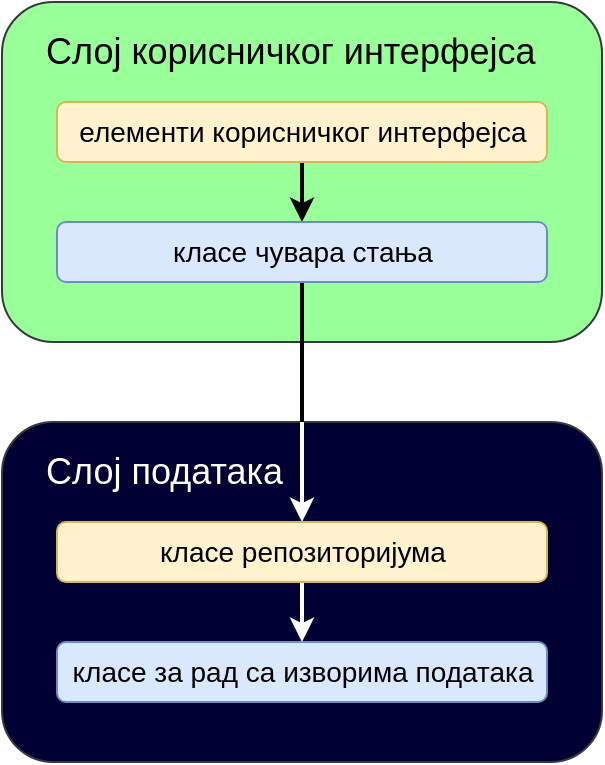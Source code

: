 <mxfile version="28.2.5">
  <diagram id="dwGzLRa0kQV30vsb-GkC" name="Page-1">
    <mxGraphModel dx="906" dy="544" grid="1" gridSize="10" guides="1" tooltips="1" connect="1" arrows="1" fold="1" page="1" pageScale="1" pageWidth="1100" pageHeight="850" math="0" shadow="0">
      <root>
        <mxCell id="0" />
        <mxCell id="1" parent="0" />
        <mxCell id="MV27QSU4TuRPfbySpg7p-1" value="" style="rounded=1;whiteSpace=wrap;html=1;fillColor=#99FF99;strokeColor=#36393d;" parent="1" vertex="1">
          <mxGeometry x="370" y="310" width="300" height="170" as="geometry" />
        </mxCell>
        <mxCell id="MV27QSU4TuRPfbySpg7p-8" value="&lt;font style=&quot;font-size: 18px;&quot;&gt;Слој корисничког интерфејса&lt;/font&gt;" style="text;html=1;align=left;verticalAlign=middle;whiteSpace=wrap;rounded=0;" parent="1" vertex="1">
          <mxGeometry x="390" y="320" width="260" height="30" as="geometry" />
        </mxCell>
        <mxCell id="MV27QSU4TuRPfbySpg7p-9" value="" style="endArrow=classic;html=1;rounded=0;exitX=0.5;exitY=1;exitDx=0;exitDy=0;entryX=0.5;entryY=0;entryDx=0;entryDy=0;strokeWidth=2;" parent="1" source="S9O-TiMRYrS471tDZmMn-2" edge="1">
          <mxGeometry width="50" height="50" relative="1" as="geometry">
            <mxPoint x="532.5" y="390.0" as="sourcePoint" />
            <mxPoint x="520" y="420.0" as="targetPoint" />
          </mxGeometry>
        </mxCell>
        <mxCell id="MV27QSU4TuRPfbySpg7p-10" value="" style="rounded=1;whiteSpace=wrap;html=1;fillColor=#000033;strokeColor=#36393d;" parent="1" vertex="1">
          <mxGeometry x="370" y="520" width="300" height="170" as="geometry" />
        </mxCell>
        <mxCell id="MV27QSU4TuRPfbySpg7p-12" value="&lt;font style=&quot;font-size: 14px;&quot;&gt;класе за рад са изворима података&lt;/font&gt;" style="rounded=1;whiteSpace=wrap;html=1;fillColor=#dae8fc;strokeColor=#6c8ebf;" parent="1" vertex="1">
          <mxGeometry x="397.5" y="630" width="245" height="30" as="geometry" />
        </mxCell>
        <mxCell id="MV27QSU4TuRPfbySpg7p-13" value="&lt;font style=&quot;color: rgb(255, 255, 255); font-size: 18px;&quot;&gt;Слој података&lt;/font&gt;" style="text;html=1;align=left;verticalAlign=middle;whiteSpace=wrap;rounded=0;" parent="1" vertex="1">
          <mxGeometry x="390" y="530" width="130" height="30" as="geometry" />
        </mxCell>
        <mxCell id="MV27QSU4TuRPfbySpg7p-14" value="" style="endArrow=classic;html=1;rounded=0;exitX=0.5;exitY=1;exitDx=0;exitDy=0;entryX=0.5;entryY=0;entryDx=0;entryDy=0;strokeWidth=2;strokeColor=#FFFFFF;" parent="1" target="MV27QSU4TuRPfbySpg7p-12" edge="1">
          <mxGeometry width="50" height="50" relative="1" as="geometry">
            <mxPoint x="520" y="600" as="sourcePoint" />
            <mxPoint x="600" y="590" as="targetPoint" />
          </mxGeometry>
        </mxCell>
        <mxCell id="MV27QSU4TuRPfbySpg7p-15" value="" style="endArrow=none;html=1;rounded=0;entryX=0.5;entryY=1;entryDx=0;entryDy=0;exitX=0.5;exitY=0;exitDx=0;exitDy=0;strokeWidth=2;" parent="1" source="MV27QSU4TuRPfbySpg7p-10" edge="1">
          <mxGeometry width="50" height="50" relative="1" as="geometry">
            <mxPoint x="510" y="540" as="sourcePoint" />
            <mxPoint x="520" y="450.0" as="targetPoint" />
          </mxGeometry>
        </mxCell>
        <mxCell id="MV27QSU4TuRPfbySpg7p-16" value="" style="endArrow=classic;html=1;rounded=0;exitX=0.5;exitY=0;exitDx=0;exitDy=0;entryX=0.5;entryY=0;entryDx=0;entryDy=0;strokeWidth=2;strokeColor=#FFFFFF;" parent="1" source="MV27QSU4TuRPfbySpg7p-10" edge="1">
          <mxGeometry width="50" height="50" relative="1" as="geometry">
            <mxPoint x="510" y="540" as="sourcePoint" />
            <mxPoint x="520" y="570" as="targetPoint" />
          </mxGeometry>
        </mxCell>
        <mxCell id="S9O-TiMRYrS471tDZmMn-1" value="&lt;font style=&quot;font-size: 14px;&quot;&gt;класе репозиторијума&lt;/font&gt;" style="rounded=1;whiteSpace=wrap;html=1;fillColor=#fff2cc;strokeColor=#d6b656;" vertex="1" parent="1">
          <mxGeometry x="397.5" y="570" width="245" height="30" as="geometry" />
        </mxCell>
        <mxCell id="S9O-TiMRYrS471tDZmMn-2" value="&lt;span style=&quot;font-size: 14px;&quot;&gt;елементи корисничког интерфејса&lt;/span&gt;" style="rounded=1;whiteSpace=wrap;html=1;fillColor=#fff2cc;strokeColor=#d6b656;" vertex="1" parent="1">
          <mxGeometry x="397.5" y="360" width="245" height="30" as="geometry" />
        </mxCell>
        <mxCell id="S9O-TiMRYrS471tDZmMn-3" value="&lt;font style=&quot;font-size: 14px;&quot;&gt;класе чувара стања&lt;/font&gt;" style="rounded=1;whiteSpace=wrap;html=1;fillColor=#dae8fc;strokeColor=#6c8ebf;" vertex="1" parent="1">
          <mxGeometry x="397.5" y="420" width="245" height="30" as="geometry" />
        </mxCell>
      </root>
    </mxGraphModel>
  </diagram>
</mxfile>
